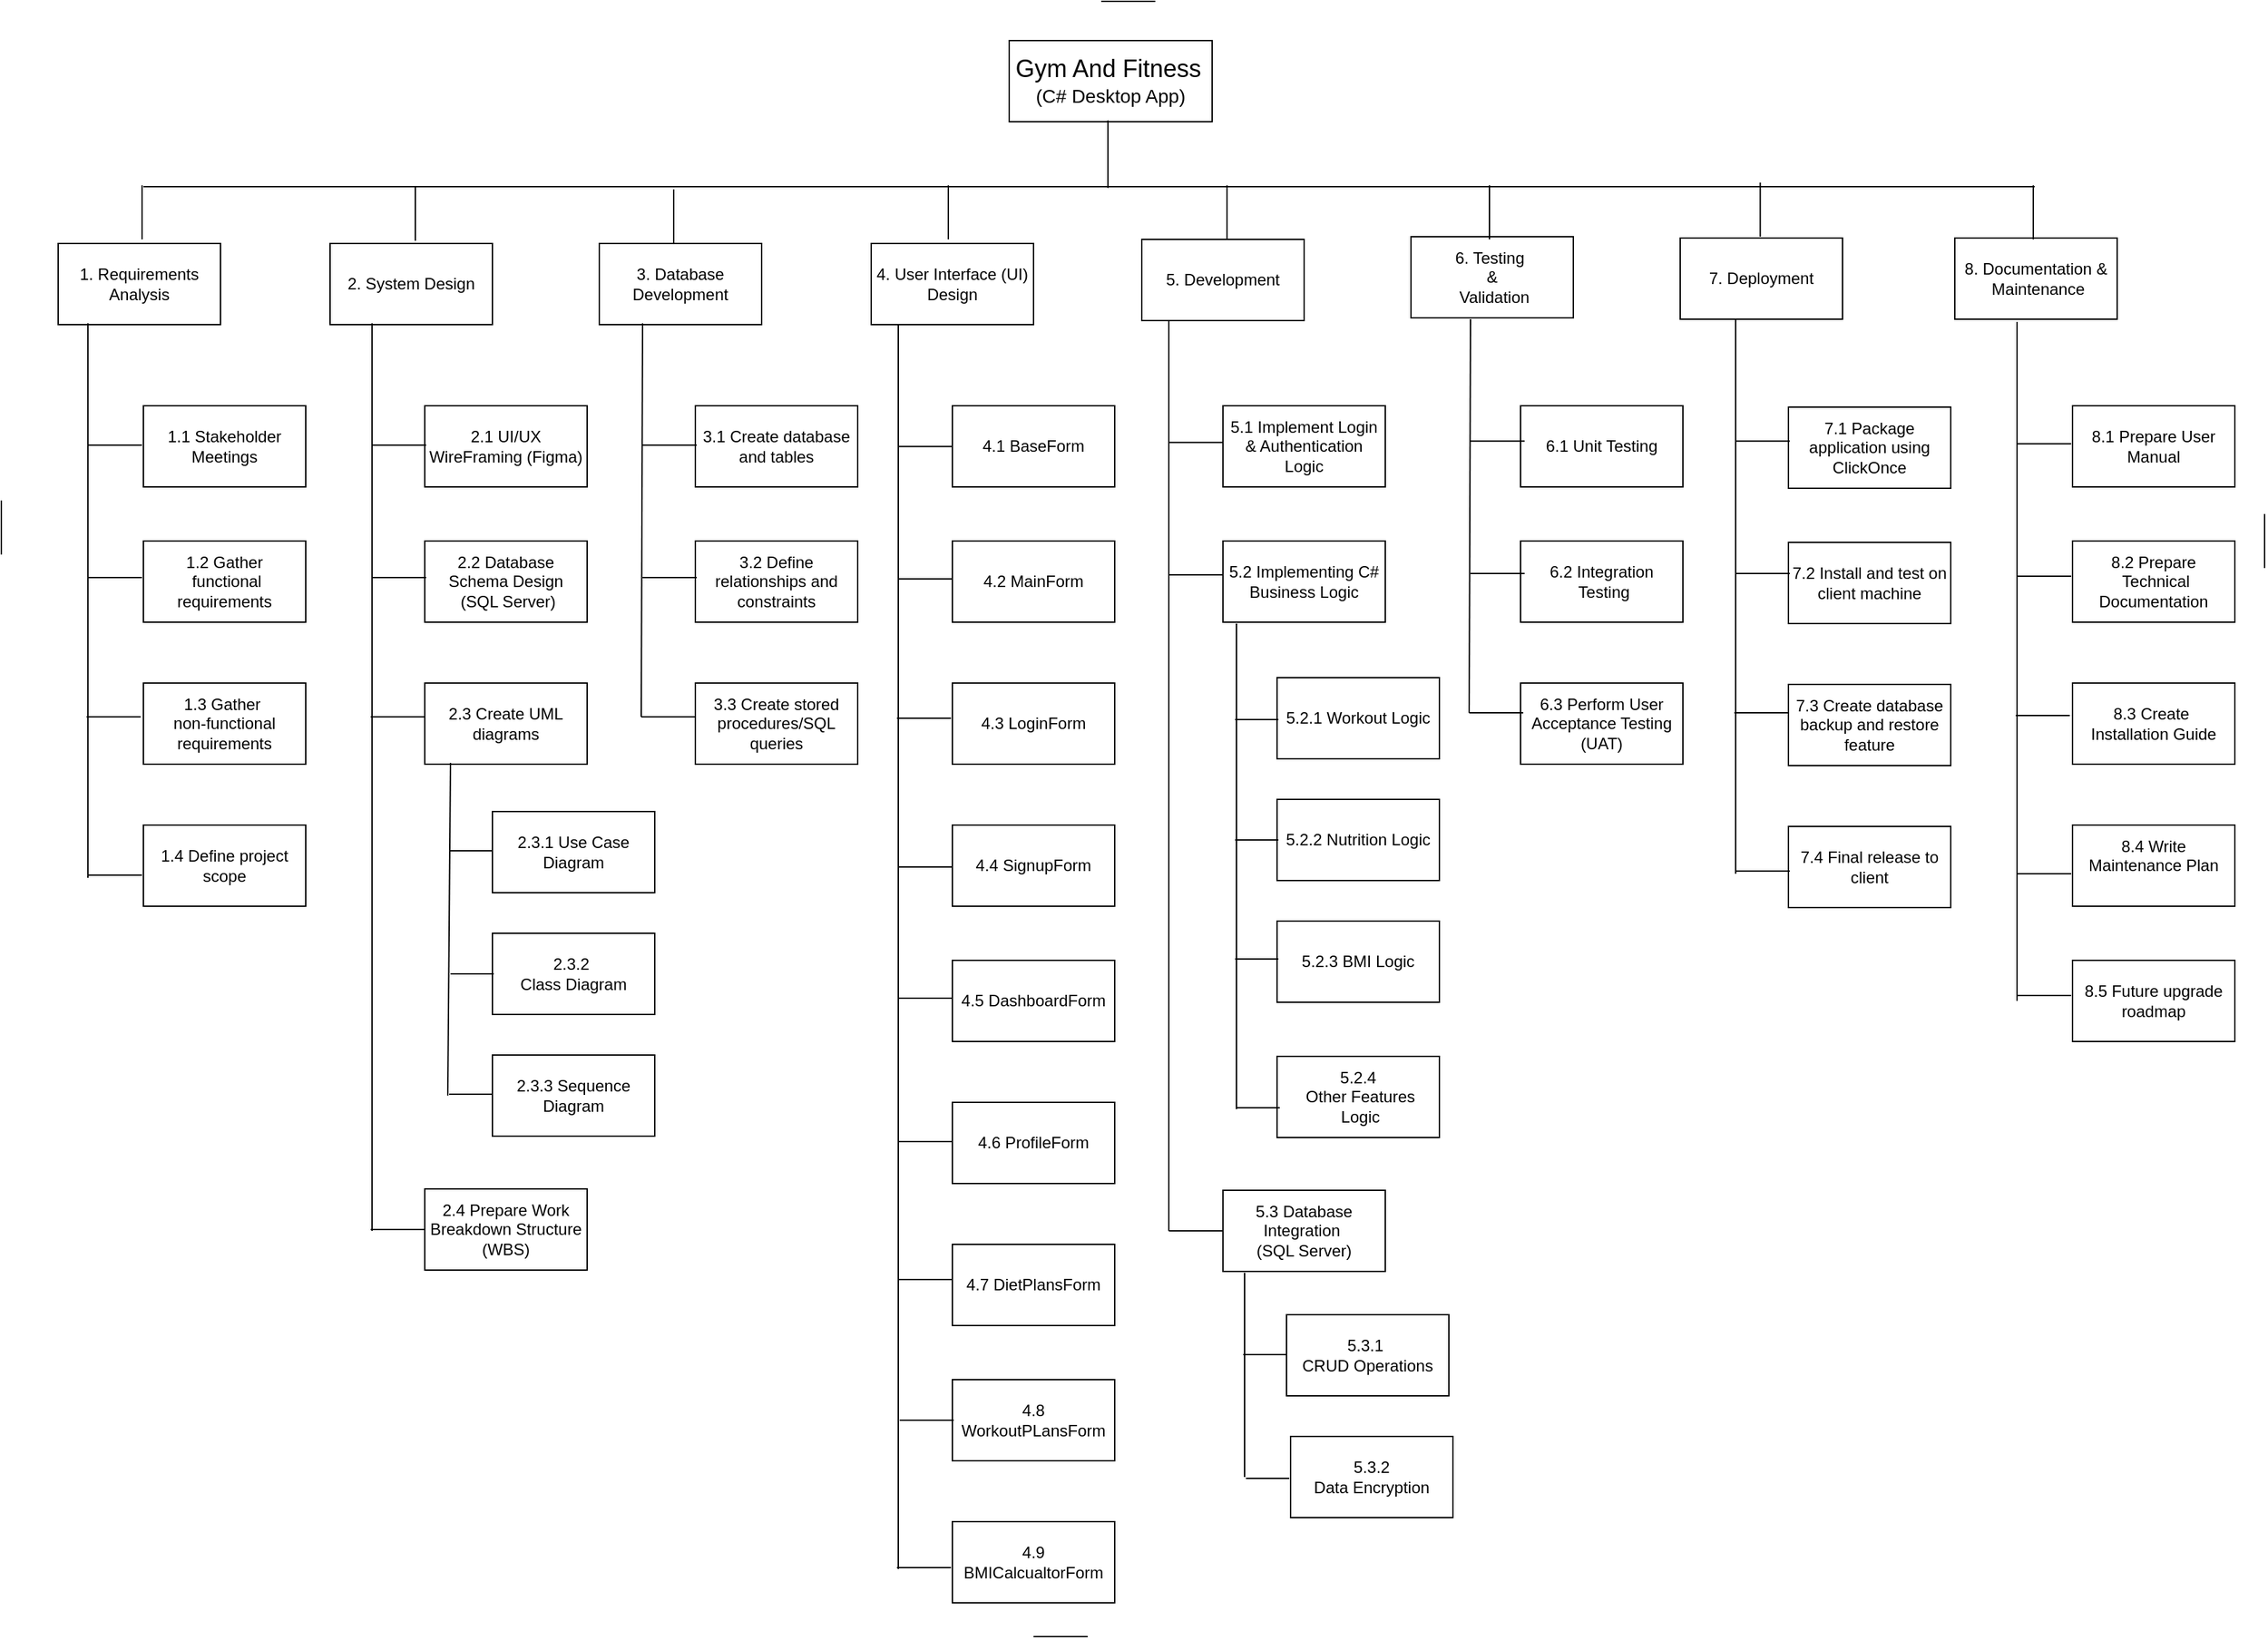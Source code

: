 <mxfile version="27.1.1">
  <diagram name="Page-1" id="LDK3BKoTHcgWF6v89rxy">
    <mxGraphModel dx="1891" dy="639" grid="1" gridSize="10" guides="1" tooltips="1" connect="1" arrows="1" fold="1" page="1" pageScale="1" pageWidth="827" pageHeight="1169" math="0" shadow="0">
      <root>
        <mxCell id="0" />
        <mxCell id="1" parent="0" />
        <mxCell id="8G37RJXWzMMszH3C8Ynp-1" value="&lt;font style=&quot;font-size: 18px;&quot;&gt;Gym And Fitness&lt;/font&gt;&amp;nbsp;&lt;div&gt;&lt;font style=&quot;font-size: 14px;&quot;&gt;(C# Desktop App)&lt;/font&gt;&lt;/div&gt;" style="rounded=0;whiteSpace=wrap;html=1;" vertex="1" parent="1">
          <mxGeometry x="502" y="50" width="150" height="60" as="geometry" />
        </mxCell>
        <mxCell id="8G37RJXWzMMszH3C8Ynp-2" value="1. Requirements Analysis" style="rounded=0;whiteSpace=wrap;html=1;" vertex="1" parent="1">
          <mxGeometry x="-201" y="200" width="120" height="60" as="geometry" />
        </mxCell>
        <mxCell id="8G37RJXWzMMszH3C8Ynp-3" value="2. System Design" style="rounded=0;whiteSpace=wrap;html=1;" vertex="1" parent="1">
          <mxGeometry y="200" width="120" height="60" as="geometry" />
        </mxCell>
        <mxCell id="8G37RJXWzMMszH3C8Ynp-4" value="4. User Interface (UI) Design" style="rounded=0;whiteSpace=wrap;html=1;" vertex="1" parent="1">
          <mxGeometry x="400" y="200" width="120" height="60" as="geometry" />
        </mxCell>
        <mxCell id="8G37RJXWzMMszH3C8Ynp-5" value="5. Development" style="rounded=0;whiteSpace=wrap;html=1;" vertex="1" parent="1">
          <mxGeometry x="600" y="197" width="120" height="60" as="geometry" />
        </mxCell>
        <mxCell id="8G37RJXWzMMszH3C8Ynp-6" value="3. Database Development" style="rounded=0;whiteSpace=wrap;html=1;" vertex="1" parent="1">
          <mxGeometry x="199" y="200" width="120" height="60" as="geometry" />
        </mxCell>
        <mxCell id="8G37RJXWzMMszH3C8Ynp-7" value="7. Deployment" style="rounded=0;whiteSpace=wrap;html=1;" vertex="1" parent="1">
          <mxGeometry x="998" y="196" width="120" height="60" as="geometry" />
        </mxCell>
        <mxCell id="8G37RJXWzMMszH3C8Ynp-8" value="8. Documentation&lt;span style=&quot;background-color: transparent; color: light-dark(rgb(0, 0, 0), rgb(255, 255, 255));&quot;&gt;&amp;nbsp;&amp;amp;&lt;/span&gt;&lt;div&gt;&amp;nbsp;Maintenance&lt;/div&gt;" style="rounded=0;whiteSpace=wrap;html=1;" vertex="1" parent="1">
          <mxGeometry x="1201" y="196" width="120" height="60" as="geometry" />
        </mxCell>
        <mxCell id="8G37RJXWzMMszH3C8Ynp-9" value="6. Testing&amp;nbsp;&lt;div&gt;&amp;amp;&lt;/div&gt;&lt;div&gt;&amp;nbsp;Validation&lt;/div&gt;" style="rounded=0;whiteSpace=wrap;html=1;" vertex="1" parent="1">
          <mxGeometry x="799" y="195" width="120" height="60" as="geometry" />
        </mxCell>
        <mxCell id="8G37RJXWzMMszH3C8Ynp-10" value="" style="endArrow=none;html=1;rounded=0;" edge="1" parent="1">
          <mxGeometry width="50" height="50" relative="1" as="geometry">
            <mxPoint x="-138" y="158" as="sourcePoint" />
            <mxPoint x="1260" y="158" as="targetPoint" />
          </mxGeometry>
        </mxCell>
        <mxCell id="8G37RJXWzMMszH3C8Ynp-12" value="" style="endArrow=none;html=1;rounded=0;entryX=0.5;entryY=1;entryDx=0;entryDy=0;" edge="1" parent="1">
          <mxGeometry width="50" height="50" relative="1" as="geometry">
            <mxPoint x="575" y="159" as="sourcePoint" />
            <mxPoint x="575" y="109" as="targetPoint" />
          </mxGeometry>
        </mxCell>
        <mxCell id="8G37RJXWzMMszH3C8Ynp-13" value="" style="endArrow=none;html=1;rounded=0;entryX=0.5;entryY=1;entryDx=0;entryDy=0;" edge="1" parent="1">
          <mxGeometry width="50" height="50" relative="1" as="geometry">
            <mxPoint x="-139" y="197" as="sourcePoint" />
            <mxPoint x="-139" y="157" as="targetPoint" />
          </mxGeometry>
        </mxCell>
        <mxCell id="8G37RJXWzMMszH3C8Ynp-14" value="" style="endArrow=none;html=1;rounded=0;entryX=0.5;entryY=1;entryDx=0;entryDy=0;" edge="1" parent="1">
          <mxGeometry width="50" height="50" relative="1" as="geometry">
            <mxPoint x="63" y="198" as="sourcePoint" />
            <mxPoint x="63" y="158" as="targetPoint" />
          </mxGeometry>
        </mxCell>
        <mxCell id="8G37RJXWzMMszH3C8Ynp-15" value="" style="endArrow=none;html=1;rounded=0;entryX=0.5;entryY=1;entryDx=0;entryDy=0;" edge="1" parent="1">
          <mxGeometry width="50" height="50" relative="1" as="geometry">
            <mxPoint x="254" y="200" as="sourcePoint" />
            <mxPoint x="254" y="160" as="targetPoint" />
          </mxGeometry>
        </mxCell>
        <mxCell id="8G37RJXWzMMszH3C8Ynp-16" value="" style="endArrow=none;html=1;rounded=0;entryX=0.5;entryY=1;entryDx=0;entryDy=0;" edge="1" parent="1">
          <mxGeometry width="50" height="50" relative="1" as="geometry">
            <mxPoint x="457" y="197" as="sourcePoint" />
            <mxPoint x="457" y="157" as="targetPoint" />
          </mxGeometry>
        </mxCell>
        <mxCell id="8G37RJXWzMMszH3C8Ynp-17" value="" style="endArrow=none;html=1;rounded=0;entryX=0.5;entryY=1;entryDx=0;entryDy=0;" edge="1" parent="1">
          <mxGeometry width="50" height="50" relative="1" as="geometry">
            <mxPoint x="1057.17" y="195" as="sourcePoint" />
            <mxPoint x="1057.17" y="155" as="targetPoint" />
          </mxGeometry>
        </mxCell>
        <mxCell id="8G37RJXWzMMszH3C8Ynp-18" value="" style="endArrow=none;html=1;rounded=0;entryX=0.5;entryY=1;entryDx=0;entryDy=0;" edge="1" parent="1">
          <mxGeometry width="50" height="50" relative="1" as="geometry">
            <mxPoint x="663" y="197" as="sourcePoint" />
            <mxPoint x="663" y="157" as="targetPoint" />
          </mxGeometry>
        </mxCell>
        <mxCell id="8G37RJXWzMMszH3C8Ynp-19" value="" style="endArrow=none;html=1;rounded=0;entryX=0.5;entryY=1;entryDx=0;entryDy=0;" edge="1" parent="1">
          <mxGeometry width="50" height="50" relative="1" as="geometry">
            <mxPoint x="857" y="197" as="sourcePoint" />
            <mxPoint x="857" y="157" as="targetPoint" />
          </mxGeometry>
        </mxCell>
        <mxCell id="8G37RJXWzMMszH3C8Ynp-20" value="&lt;div style=&quot;&quot;&gt;1.1 Stakeholder Meetings&lt;/div&gt;" style="rounded=0;whiteSpace=wrap;html=1;align=center;" vertex="1" parent="1">
          <mxGeometry x="-138" y="320" width="120" height="60" as="geometry" />
        </mxCell>
        <mxCell id="8G37RJXWzMMszH3C8Ynp-21" value="" style="endArrow=none;html=1;rounded=0;entryX=0.5;entryY=1;entryDx=0;entryDy=0;" edge="1" parent="1">
          <mxGeometry width="50" height="50" relative="1" as="geometry">
            <mxPoint x="1259" y="197" as="sourcePoint" />
            <mxPoint x="1259" y="157" as="targetPoint" />
          </mxGeometry>
        </mxCell>
        <mxCell id="8G37RJXWzMMszH3C8Ynp-22" value="1.2 Gather&lt;div&gt;&amp;nbsp;functional requirements&lt;/div&gt;" style="rounded=0;whiteSpace=wrap;html=1;" vertex="1" parent="1">
          <mxGeometry x="-138" y="420" width="120" height="60" as="geometry" />
        </mxCell>
        <mxCell id="8G37RJXWzMMszH3C8Ynp-23" value="1.3 Gather&amp;nbsp;&lt;div&gt;non-functional requirements&lt;/div&gt;" style="rounded=0;whiteSpace=wrap;html=1;" vertex="1" parent="1">
          <mxGeometry x="-138" y="525" width="120" height="60" as="geometry" />
        </mxCell>
        <mxCell id="8G37RJXWzMMszH3C8Ynp-24" value="1.4 Define project scope" style="rounded=0;whiteSpace=wrap;html=1;" vertex="1" parent="1">
          <mxGeometry x="-138" y="630" width="120" height="60" as="geometry" />
        </mxCell>
        <mxCell id="8G37RJXWzMMszH3C8Ynp-25" value="2.1 UI/UX WireFraming (Figma)" style="rounded=0;whiteSpace=wrap;html=1;" vertex="1" parent="1">
          <mxGeometry x="70" y="320" width="120" height="60" as="geometry" />
        </mxCell>
        <mxCell id="8G37RJXWzMMszH3C8Ynp-26" value="2.2 Database Schema Design&lt;div&gt;&amp;nbsp;(SQL Server)&lt;/div&gt;" style="rounded=0;whiteSpace=wrap;html=1;" vertex="1" parent="1">
          <mxGeometry x="70" y="420" width="120" height="60" as="geometry" />
        </mxCell>
        <mxCell id="8G37RJXWzMMszH3C8Ynp-27" value="2.3&amp;nbsp;Create UML diagrams" style="rounded=0;whiteSpace=wrap;html=1;" vertex="1" parent="1">
          <mxGeometry x="70" y="525" width="120" height="60" as="geometry" />
        </mxCell>
        <mxCell id="8G37RJXWzMMszH3C8Ynp-28" value="2.4 Prepare Work Breakdown Structure (WBS)" style="rounded=0;whiteSpace=wrap;html=1;" vertex="1" parent="1">
          <mxGeometry x="70" y="899" width="120" height="60" as="geometry" />
        </mxCell>
        <mxCell id="8G37RJXWzMMszH3C8Ynp-31" value="3.1 Create database and tables" style="rounded=0;whiteSpace=wrap;html=1;" vertex="1" parent="1">
          <mxGeometry x="270" y="320" width="120" height="60" as="geometry" />
        </mxCell>
        <mxCell id="8G37RJXWzMMszH3C8Ynp-32" value="3.2 Define relationships and constraints" style="rounded=0;whiteSpace=wrap;html=1;" vertex="1" parent="1">
          <mxGeometry x="270" y="420" width="120" height="60" as="geometry" />
        </mxCell>
        <mxCell id="8G37RJXWzMMszH3C8Ynp-33" value="3.3 Create stored procedures/SQL queries" style="rounded=0;whiteSpace=wrap;html=1;" vertex="1" parent="1">
          <mxGeometry x="270" y="525" width="120" height="60" as="geometry" />
        </mxCell>
        <mxCell id="8G37RJXWzMMszH3C8Ynp-35" value="4.1 BaseForm" style="rounded=0;whiteSpace=wrap;html=1;" vertex="1" parent="1">
          <mxGeometry x="460" y="320" width="120" height="60" as="geometry" />
        </mxCell>
        <mxCell id="8G37RJXWzMMszH3C8Ynp-36" value="4.2 MainForm" style="rounded=0;whiteSpace=wrap;html=1;" vertex="1" parent="1">
          <mxGeometry x="460" y="420" width="120" height="60" as="geometry" />
        </mxCell>
        <mxCell id="8G37RJXWzMMszH3C8Ynp-37" value="4.3 LoginForm" style="rounded=0;whiteSpace=wrap;html=1;" vertex="1" parent="1">
          <mxGeometry x="460" y="525" width="120" height="60" as="geometry" />
        </mxCell>
        <mxCell id="8G37RJXWzMMszH3C8Ynp-38" value="4.4 SignupForm" style="rounded=0;whiteSpace=wrap;html=1;" vertex="1" parent="1">
          <mxGeometry x="460" y="630" width="120" height="60" as="geometry" />
        </mxCell>
        <mxCell id="8G37RJXWzMMszH3C8Ynp-39" value="5.1 Implement Login &amp;amp; Authentication Logic" style="rounded=0;whiteSpace=wrap;html=1;" vertex="1" parent="1">
          <mxGeometry x="660" y="320" width="120" height="60" as="geometry" />
        </mxCell>
        <mxCell id="8G37RJXWzMMszH3C8Ynp-40" value="5.2 Implementing C# Business Logic" style="rounded=0;whiteSpace=wrap;html=1;" vertex="1" parent="1">
          <mxGeometry x="660" y="420" width="120" height="60" as="geometry" />
        </mxCell>
        <mxCell id="8G37RJXWzMMszH3C8Ynp-41" value="5.3 Database Integration&amp;nbsp;&lt;div&gt;(SQL Server)&lt;/div&gt;" style="rounded=0;whiteSpace=wrap;html=1;" vertex="1" parent="1">
          <mxGeometry x="660" y="900" width="120" height="60" as="geometry" />
        </mxCell>
        <mxCell id="8G37RJXWzMMszH3C8Ynp-42" value="5.3.1&amp;nbsp;&lt;div&gt;CRUD Operations&lt;/div&gt;" style="rounded=0;whiteSpace=wrap;html=1;" vertex="1" parent="1">
          <mxGeometry x="707" y="992" width="120" height="60" as="geometry" />
        </mxCell>
        <mxCell id="8G37RJXWzMMszH3C8Ynp-43" value="6.1 Unit Testing" style="rounded=0;whiteSpace=wrap;html=1;" vertex="1" parent="1">
          <mxGeometry x="880" y="320" width="120" height="60" as="geometry" />
        </mxCell>
        <mxCell id="8G37RJXWzMMszH3C8Ynp-44" value="6.2 Integration&lt;div&gt;&amp;nbsp;Testing&lt;/div&gt;" style="rounded=0;whiteSpace=wrap;html=1;" vertex="1" parent="1">
          <mxGeometry x="880" y="420" width="120" height="60" as="geometry" />
        </mxCell>
        <mxCell id="8G37RJXWzMMszH3C8Ynp-45" value="6.3 Perform User Acceptance Testing (UAT)" style="rounded=0;whiteSpace=wrap;html=1;" vertex="1" parent="1">
          <mxGeometry x="880" y="525" width="120" height="60" as="geometry" />
        </mxCell>
        <mxCell id="8G37RJXWzMMszH3C8Ynp-47" value="7.1 Package application using ClickOnce" style="rounded=0;whiteSpace=wrap;html=1;" vertex="1" parent="1">
          <mxGeometry x="1078" y="321" width="120" height="60" as="geometry" />
        </mxCell>
        <mxCell id="8G37RJXWzMMszH3C8Ynp-48" value="7.2 Install and test on client machine" style="rounded=0;whiteSpace=wrap;html=1;" vertex="1" parent="1">
          <mxGeometry x="1078" y="421" width="120" height="60" as="geometry" />
        </mxCell>
        <mxCell id="8G37RJXWzMMszH3C8Ynp-49" value="7.3 Create database backup and restore feature" style="rounded=0;whiteSpace=wrap;html=1;" vertex="1" parent="1">
          <mxGeometry x="1078" y="526" width="120" height="60" as="geometry" />
        </mxCell>
        <mxCell id="8G37RJXWzMMszH3C8Ynp-50" value="7.4 Final release to client" style="rounded=0;whiteSpace=wrap;html=1;" vertex="1" parent="1">
          <mxGeometry x="1078" y="631" width="120" height="60" as="geometry" />
        </mxCell>
        <mxCell id="8G37RJXWzMMszH3C8Ynp-51" value="8.1 Prepare User Manual" style="rounded=0;whiteSpace=wrap;html=1;" vertex="1" parent="1">
          <mxGeometry x="1288" y="320" width="120" height="60" as="geometry" />
        </mxCell>
        <mxCell id="8G37RJXWzMMszH3C8Ynp-52" value="&lt;br&gt;8.2 Prepare&lt;div&gt;&amp;nbsp;Technical Documentation&lt;br&gt;&lt;br&gt;&lt;/div&gt;" style="rounded=0;whiteSpace=wrap;html=1;" vertex="1" parent="1">
          <mxGeometry x="1288" y="420" width="120" height="60" as="geometry" />
        </mxCell>
        <mxCell id="8G37RJXWzMMszH3C8Ynp-53" value="8.3 Create&amp;nbsp;&lt;div&gt;Installation Guide&lt;/div&gt;" style="rounded=0;whiteSpace=wrap;html=1;" vertex="1" parent="1">
          <mxGeometry x="1288" y="525" width="120" height="60" as="geometry" />
        </mxCell>
        <mxCell id="8G37RJXWzMMszH3C8Ynp-54" value="&#xa;8.4 Write Maintenance Plan&#xa;&#xa;" style="rounded=0;whiteSpace=wrap;html=1;" vertex="1" parent="1">
          <mxGeometry x="1288" y="630" width="120" height="60" as="geometry" />
        </mxCell>
        <mxCell id="8G37RJXWzMMszH3C8Ynp-58" value="4.5 DashboardForm" style="rounded=0;whiteSpace=wrap;html=1;" vertex="1" parent="1">
          <mxGeometry x="460" y="730" width="120" height="60" as="geometry" />
        </mxCell>
        <mxCell id="8G37RJXWzMMszH3C8Ynp-59" value="4.6 ProfileForm" style="rounded=0;whiteSpace=wrap;html=1;" vertex="1" parent="1">
          <mxGeometry x="460" y="835" width="120" height="60" as="geometry" />
        </mxCell>
        <mxCell id="8G37RJXWzMMszH3C8Ynp-60" value="4.7 DietPlansForm" style="rounded=0;whiteSpace=wrap;html=1;" vertex="1" parent="1">
          <mxGeometry x="460" y="940" width="120" height="60" as="geometry" />
        </mxCell>
        <mxCell id="8G37RJXWzMMszH3C8Ynp-61" value="4.8 WorkoutPLansForm" style="rounded=0;whiteSpace=wrap;html=1;" vertex="1" parent="1">
          <mxGeometry x="460" y="1040" width="120" height="60" as="geometry" />
        </mxCell>
        <mxCell id="8G37RJXWzMMszH3C8Ynp-62" value="4.9 BMICalcualtorForm" style="rounded=0;whiteSpace=wrap;html=1;" vertex="1" parent="1">
          <mxGeometry x="460" y="1145" width="120" height="60" as="geometry" />
        </mxCell>
        <mxCell id="8G37RJXWzMMszH3C8Ynp-65" value="8.5 Future upgrade roadmap" style="rounded=0;whiteSpace=wrap;html=1;" vertex="1" parent="1">
          <mxGeometry x="1288" y="730" width="120" height="60" as="geometry" />
        </mxCell>
        <mxCell id="8G37RJXWzMMszH3C8Ynp-66" value="2.3.1 Use Case Diagram" style="rounded=0;whiteSpace=wrap;html=1;" vertex="1" parent="1">
          <mxGeometry x="120" y="620" width="120" height="60" as="geometry" />
        </mxCell>
        <mxCell id="8G37RJXWzMMszH3C8Ynp-67" value="2.3.2&amp;nbsp;&lt;div&gt;Class Diagram&lt;/div&gt;" style="rounded=0;whiteSpace=wrap;html=1;" vertex="1" parent="1">
          <mxGeometry x="120" y="710" width="120" height="60" as="geometry" />
        </mxCell>
        <mxCell id="8G37RJXWzMMszH3C8Ynp-68" value="2.3.3&amp;nbsp;Sequence Diagram" style="rounded=0;whiteSpace=wrap;html=1;" vertex="1" parent="1">
          <mxGeometry x="120" y="800" width="120" height="60" as="geometry" />
        </mxCell>
        <mxCell id="8G37RJXWzMMszH3C8Ynp-69" value="5.2.1 Workout Logic" style="rounded=0;whiteSpace=wrap;html=1;" vertex="1" parent="1">
          <mxGeometry x="700" y="521" width="120" height="60" as="geometry" />
        </mxCell>
        <mxCell id="8G37RJXWzMMszH3C8Ynp-70" value="5.2.2 Nutrition Logic" style="rounded=0;whiteSpace=wrap;html=1;" vertex="1" parent="1">
          <mxGeometry x="700" y="611" width="120" height="60" as="geometry" />
        </mxCell>
        <mxCell id="8G37RJXWzMMszH3C8Ynp-71" value="5.2.3 BMI Logic" style="rounded=0;whiteSpace=wrap;html=1;" vertex="1" parent="1">
          <mxGeometry x="700" y="701" width="120" height="60" as="geometry" />
        </mxCell>
        <mxCell id="8G37RJXWzMMszH3C8Ynp-72" value="5.2.4&lt;div&gt;&amp;nbsp;Other Features&lt;/div&gt;&lt;div&gt;&amp;nbsp;Logic&lt;/div&gt;" style="rounded=0;whiteSpace=wrap;html=1;" vertex="1" parent="1">
          <mxGeometry x="700" y="801" width="120" height="60" as="geometry" />
        </mxCell>
        <mxCell id="8G37RJXWzMMszH3C8Ynp-73" value="5.3.2&lt;div&gt;Data Encryption&lt;/div&gt;" style="rounded=0;whiteSpace=wrap;html=1;" vertex="1" parent="1">
          <mxGeometry x="710" y="1082" width="120" height="60" as="geometry" />
        </mxCell>
        <mxCell id="8G37RJXWzMMszH3C8Ynp-74" value="" style="endArrow=none;html=1;rounded=0;" edge="1" parent="1">
          <mxGeometry width="50" height="50" relative="1" as="geometry">
            <mxPoint x="-179" y="669" as="sourcePoint" />
            <mxPoint x="-179" y="259" as="targetPoint" />
          </mxGeometry>
        </mxCell>
        <mxCell id="8G37RJXWzMMszH3C8Ynp-75" value="" style="endArrow=none;html=1;rounded=0;" edge="1" parent="1">
          <mxGeometry width="50" height="50" relative="1" as="geometry">
            <mxPoint x="-179" y="349.17" as="sourcePoint" />
            <mxPoint x="-139" y="349.17" as="targetPoint" />
          </mxGeometry>
        </mxCell>
        <mxCell id="8G37RJXWzMMszH3C8Ynp-76" value="" style="endArrow=none;html=1;rounded=0;" edge="1" parent="1">
          <mxGeometry width="50" height="50" relative="1" as="geometry">
            <mxPoint x="-179" y="447" as="sourcePoint" />
            <mxPoint x="-139" y="447" as="targetPoint" />
          </mxGeometry>
        </mxCell>
        <mxCell id="8G37RJXWzMMszH3C8Ynp-77" value="" style="endArrow=none;html=1;rounded=0;" edge="1" parent="1">
          <mxGeometry width="50" height="50" relative="1" as="geometry">
            <mxPoint x="-180" y="550" as="sourcePoint" />
            <mxPoint x="-140" y="550" as="targetPoint" />
          </mxGeometry>
        </mxCell>
        <mxCell id="8G37RJXWzMMszH3C8Ynp-78" value="" style="endArrow=none;html=1;rounded=0;" edge="1" parent="1">
          <mxGeometry width="50" height="50" relative="1" as="geometry">
            <mxPoint x="-179" y="667" as="sourcePoint" />
            <mxPoint x="-139" y="667" as="targetPoint" />
          </mxGeometry>
        </mxCell>
        <mxCell id="8G37RJXWzMMszH3C8Ynp-85" value="" style="endArrow=none;html=1;rounded=0;" edge="1" parent="1">
          <mxGeometry width="50" height="50" relative="1" as="geometry">
            <mxPoint x="31" y="930" as="sourcePoint" />
            <mxPoint x="31" y="259" as="targetPoint" />
          </mxGeometry>
        </mxCell>
        <mxCell id="8G37RJXWzMMszH3C8Ynp-86" value="" style="endArrow=none;html=1;rounded=0;" edge="1" parent="1">
          <mxGeometry width="50" height="50" relative="1" as="geometry">
            <mxPoint x="31" y="349.17" as="sourcePoint" />
            <mxPoint x="71" y="349.17" as="targetPoint" />
          </mxGeometry>
        </mxCell>
        <mxCell id="8G37RJXWzMMszH3C8Ynp-87" value="" style="endArrow=none;html=1;rounded=0;" edge="1" parent="1">
          <mxGeometry width="50" height="50" relative="1" as="geometry">
            <mxPoint x="31" y="447" as="sourcePoint" />
            <mxPoint x="71" y="447" as="targetPoint" />
          </mxGeometry>
        </mxCell>
        <mxCell id="8G37RJXWzMMszH3C8Ynp-88" value="" style="endArrow=none;html=1;rounded=0;" edge="1" parent="1">
          <mxGeometry width="50" height="50" relative="1" as="geometry">
            <mxPoint x="30" y="550" as="sourcePoint" />
            <mxPoint x="70" y="550" as="targetPoint" />
          </mxGeometry>
        </mxCell>
        <mxCell id="8G37RJXWzMMszH3C8Ynp-90" value="" style="endArrow=none;html=1;rounded=0;" edge="1" parent="1">
          <mxGeometry width="50" height="50" relative="1" as="geometry">
            <mxPoint x="1039" y="666" as="sourcePoint" />
            <mxPoint x="1039" y="256" as="targetPoint" />
          </mxGeometry>
        </mxCell>
        <mxCell id="8G37RJXWzMMszH3C8Ynp-91" value="" style="endArrow=none;html=1;rounded=0;" edge="1" parent="1">
          <mxGeometry width="50" height="50" relative="1" as="geometry">
            <mxPoint x="1039" y="346.17" as="sourcePoint" />
            <mxPoint x="1079" y="346.17" as="targetPoint" />
          </mxGeometry>
        </mxCell>
        <mxCell id="8G37RJXWzMMszH3C8Ynp-92" value="" style="endArrow=none;html=1;rounded=0;" edge="1" parent="1">
          <mxGeometry width="50" height="50" relative="1" as="geometry">
            <mxPoint x="1039" y="444" as="sourcePoint" />
            <mxPoint x="1079" y="444" as="targetPoint" />
          </mxGeometry>
        </mxCell>
        <mxCell id="8G37RJXWzMMszH3C8Ynp-93" value="" style="endArrow=none;html=1;rounded=0;" edge="1" parent="1">
          <mxGeometry width="50" height="50" relative="1" as="geometry">
            <mxPoint x="1038" y="547" as="sourcePoint" />
            <mxPoint x="1078" y="547" as="targetPoint" />
          </mxGeometry>
        </mxCell>
        <mxCell id="8G37RJXWzMMszH3C8Ynp-94" value="" style="endArrow=none;html=1;rounded=0;" edge="1" parent="1">
          <mxGeometry width="50" height="50" relative="1" as="geometry">
            <mxPoint x="1039" y="664" as="sourcePoint" />
            <mxPoint x="1079" y="664" as="targetPoint" />
          </mxGeometry>
        </mxCell>
        <mxCell id="8G37RJXWzMMszH3C8Ynp-95" value="" style="endArrow=none;html=1;rounded=0;" edge="1" parent="1">
          <mxGeometry width="50" height="50" relative="1" as="geometry">
            <mxPoint x="1247" y="760" as="sourcePoint" />
            <mxPoint x="1247" y="258" as="targetPoint" />
          </mxGeometry>
        </mxCell>
        <mxCell id="8G37RJXWzMMszH3C8Ynp-96" value="" style="endArrow=none;html=1;rounded=0;" edge="1" parent="1">
          <mxGeometry width="50" height="50" relative="1" as="geometry">
            <mxPoint x="1247" y="348.17" as="sourcePoint" />
            <mxPoint x="1287" y="348.17" as="targetPoint" />
          </mxGeometry>
        </mxCell>
        <mxCell id="8G37RJXWzMMszH3C8Ynp-97" value="" style="endArrow=none;html=1;rounded=0;" edge="1" parent="1">
          <mxGeometry width="50" height="50" relative="1" as="geometry">
            <mxPoint x="1247" y="446" as="sourcePoint" />
            <mxPoint x="1287" y="446" as="targetPoint" />
          </mxGeometry>
        </mxCell>
        <mxCell id="8G37RJXWzMMszH3C8Ynp-98" value="" style="endArrow=none;html=1;rounded=0;" edge="1" parent="1">
          <mxGeometry width="50" height="50" relative="1" as="geometry">
            <mxPoint x="1246" y="549" as="sourcePoint" />
            <mxPoint x="1286" y="549" as="targetPoint" />
          </mxGeometry>
        </mxCell>
        <mxCell id="8G37RJXWzMMszH3C8Ynp-99" value="" style="endArrow=none;html=1;rounded=0;" edge="1" parent="1">
          <mxGeometry width="50" height="50" relative="1" as="geometry">
            <mxPoint x="1247" y="666" as="sourcePoint" />
            <mxPoint x="1287" y="666" as="targetPoint" />
          </mxGeometry>
        </mxCell>
        <mxCell id="8G37RJXWzMMszH3C8Ynp-101" value="" style="endArrow=none;html=1;rounded=0;" edge="1" parent="1">
          <mxGeometry width="50" height="50" relative="1" as="geometry">
            <mxPoint x="1247" y="756" as="sourcePoint" />
            <mxPoint x="1287" y="756" as="targetPoint" />
          </mxGeometry>
        </mxCell>
        <mxCell id="8G37RJXWzMMszH3C8Ynp-103" value="" style="endArrow=none;html=1;rounded=0;" edge="1" parent="1">
          <mxGeometry width="50" height="50" relative="1" as="geometry">
            <mxPoint x="842" y="547" as="sourcePoint" />
            <mxPoint x="843" y="256" as="targetPoint" />
          </mxGeometry>
        </mxCell>
        <mxCell id="8G37RJXWzMMszH3C8Ynp-104" value="" style="endArrow=none;html=1;rounded=0;" edge="1" parent="1">
          <mxGeometry width="50" height="50" relative="1" as="geometry">
            <mxPoint x="843" y="346.17" as="sourcePoint" />
            <mxPoint x="883" y="346.17" as="targetPoint" />
          </mxGeometry>
        </mxCell>
        <mxCell id="8G37RJXWzMMszH3C8Ynp-105" value="" style="endArrow=none;html=1;rounded=0;" edge="1" parent="1">
          <mxGeometry width="50" height="50" relative="1" as="geometry">
            <mxPoint x="843" y="444" as="sourcePoint" />
            <mxPoint x="883" y="444" as="targetPoint" />
          </mxGeometry>
        </mxCell>
        <mxCell id="8G37RJXWzMMszH3C8Ynp-106" value="" style="endArrow=none;html=1;rounded=0;" edge="1" parent="1">
          <mxGeometry width="50" height="50" relative="1" as="geometry">
            <mxPoint x="842" y="547" as="sourcePoint" />
            <mxPoint x="882" y="547" as="targetPoint" />
          </mxGeometry>
        </mxCell>
        <mxCell id="8G37RJXWzMMszH3C8Ynp-112" value="" style="endArrow=none;html=1;rounded=0;" edge="1" parent="1">
          <mxGeometry width="50" height="50" relative="1" as="geometry">
            <mxPoint x="670" y="840" as="sourcePoint" />
            <mxPoint x="670" y="481" as="targetPoint" />
          </mxGeometry>
        </mxCell>
        <mxCell id="8G37RJXWzMMszH3C8Ynp-113" value="" style="endArrow=none;html=1;rounded=0;" edge="1" parent="1">
          <mxGeometry width="50" height="50" relative="1" as="geometry">
            <mxPoint x="670" y="839" as="sourcePoint" />
            <mxPoint x="702" y="839" as="targetPoint" />
          </mxGeometry>
        </mxCell>
        <mxCell id="8G37RJXWzMMszH3C8Ynp-114" value="" style="endArrow=none;html=1;rounded=0;" edge="1" parent="1">
          <mxGeometry width="50" height="50" relative="1" as="geometry">
            <mxPoint x="669" y="729" as="sourcePoint" />
            <mxPoint x="701" y="729" as="targetPoint" />
          </mxGeometry>
        </mxCell>
        <mxCell id="8G37RJXWzMMszH3C8Ynp-115" value="" style="endArrow=none;html=1;rounded=0;" edge="1" parent="1">
          <mxGeometry width="50" height="50" relative="1" as="geometry">
            <mxPoint x="669" y="641" as="sourcePoint" />
            <mxPoint x="701" y="641" as="targetPoint" />
          </mxGeometry>
        </mxCell>
        <mxCell id="8G37RJXWzMMszH3C8Ynp-117" value="" style="endArrow=none;html=1;rounded=0;" edge="1" parent="1">
          <mxGeometry width="50" height="50" relative="1" as="geometry">
            <mxPoint x="669" y="552" as="sourcePoint" />
            <mxPoint x="701" y="552" as="targetPoint" />
          </mxGeometry>
        </mxCell>
        <mxCell id="8G37RJXWzMMszH3C8Ynp-118" value="" style="endArrow=none;html=1;rounded=0;" edge="1" parent="1">
          <mxGeometry width="50" height="50" relative="1" as="geometry">
            <mxPoint x="87" y="830" as="sourcePoint" />
            <mxPoint x="89" y="584" as="targetPoint" />
          </mxGeometry>
        </mxCell>
        <mxCell id="8G37RJXWzMMszH3C8Ynp-119" value="" style="endArrow=none;html=1;rounded=0;" edge="1" parent="1">
          <mxGeometry width="50" height="50" relative="1" as="geometry">
            <mxPoint x="30" y="929" as="sourcePoint" />
            <mxPoint x="70" y="929" as="targetPoint" />
          </mxGeometry>
        </mxCell>
        <mxCell id="8G37RJXWzMMszH3C8Ynp-120" value="" style="endArrow=none;html=1;rounded=0;" edge="1" parent="1">
          <mxGeometry width="50" height="50" relative="1" as="geometry">
            <mxPoint x="88" y="649" as="sourcePoint" />
            <mxPoint x="120" y="649" as="targetPoint" />
          </mxGeometry>
        </mxCell>
        <mxCell id="8G37RJXWzMMszH3C8Ynp-121" value="" style="endArrow=none;html=1;rounded=0;" edge="1" parent="1">
          <mxGeometry width="50" height="50" relative="1" as="geometry">
            <mxPoint x="89" y="740" as="sourcePoint" />
            <mxPoint x="121" y="740" as="targetPoint" />
          </mxGeometry>
        </mxCell>
        <mxCell id="8G37RJXWzMMszH3C8Ynp-122" value="" style="endArrow=none;html=1;rounded=0;" edge="1" parent="1">
          <mxGeometry width="50" height="50" relative="1" as="geometry">
            <mxPoint x="88" y="829" as="sourcePoint" />
            <mxPoint x="120" y="829" as="targetPoint" />
          </mxGeometry>
        </mxCell>
        <mxCell id="8G37RJXWzMMszH3C8Ynp-125" value="" style="endArrow=none;html=1;rounded=0;" edge="1" parent="1">
          <mxGeometry width="50" height="50" relative="1" as="geometry">
            <mxPoint x="230" y="550" as="sourcePoint" />
            <mxPoint x="231" y="259" as="targetPoint" />
          </mxGeometry>
        </mxCell>
        <mxCell id="8G37RJXWzMMszH3C8Ynp-126" value="" style="endArrow=none;html=1;rounded=0;" edge="1" parent="1">
          <mxGeometry width="50" height="50" relative="1" as="geometry">
            <mxPoint x="231" y="349.17" as="sourcePoint" />
            <mxPoint x="271" y="349.17" as="targetPoint" />
          </mxGeometry>
        </mxCell>
        <mxCell id="8G37RJXWzMMszH3C8Ynp-127" value="" style="endArrow=none;html=1;rounded=0;" edge="1" parent="1">
          <mxGeometry width="50" height="50" relative="1" as="geometry">
            <mxPoint x="231" y="447" as="sourcePoint" />
            <mxPoint x="271" y="447" as="targetPoint" />
          </mxGeometry>
        </mxCell>
        <mxCell id="8G37RJXWzMMszH3C8Ynp-128" value="" style="endArrow=none;html=1;rounded=0;" edge="1" parent="1">
          <mxGeometry width="50" height="50" relative="1" as="geometry">
            <mxPoint x="230" y="550" as="sourcePoint" />
            <mxPoint x="270" y="550" as="targetPoint" />
          </mxGeometry>
        </mxCell>
        <mxCell id="8G37RJXWzMMszH3C8Ynp-129" value="" style="endArrow=none;html=1;rounded=0;" edge="1" parent="1">
          <mxGeometry width="50" height="50" relative="1" as="geometry">
            <mxPoint x="420" y="1180" as="sourcePoint" />
            <mxPoint x="420" y="260" as="targetPoint" />
          </mxGeometry>
        </mxCell>
        <mxCell id="8G37RJXWzMMszH3C8Ynp-130" value="" style="endArrow=none;html=1;rounded=0;" edge="1" parent="1">
          <mxGeometry width="50" height="50" relative="1" as="geometry">
            <mxPoint x="420" y="350.17" as="sourcePoint" />
            <mxPoint x="460" y="350.17" as="targetPoint" />
          </mxGeometry>
        </mxCell>
        <mxCell id="8G37RJXWzMMszH3C8Ynp-131" value="" style="endArrow=none;html=1;rounded=0;" edge="1" parent="1">
          <mxGeometry width="50" height="50" relative="1" as="geometry">
            <mxPoint x="420" y="448" as="sourcePoint" />
            <mxPoint x="460" y="448" as="targetPoint" />
          </mxGeometry>
        </mxCell>
        <mxCell id="8G37RJXWzMMszH3C8Ynp-132" value="" style="endArrow=none;html=1;rounded=0;" edge="1" parent="1">
          <mxGeometry width="50" height="50" relative="1" as="geometry">
            <mxPoint x="419" y="551" as="sourcePoint" />
            <mxPoint x="459" y="551" as="targetPoint" />
          </mxGeometry>
        </mxCell>
        <mxCell id="8G37RJXWzMMszH3C8Ynp-133" value="" style="endArrow=none;html=1;rounded=0;" edge="1" parent="1">
          <mxGeometry width="50" height="50" relative="1" as="geometry">
            <mxPoint x="420" y="661" as="sourcePoint" />
            <mxPoint x="460" y="661" as="targetPoint" />
          </mxGeometry>
        </mxCell>
        <mxCell id="8G37RJXWzMMszH3C8Ynp-134" value="" style="endArrow=none;html=1;rounded=0;" edge="1" parent="1">
          <mxGeometry width="50" height="50" relative="1" as="geometry">
            <mxPoint x="420" y="758" as="sourcePoint" />
            <mxPoint x="460" y="758" as="targetPoint" />
          </mxGeometry>
        </mxCell>
        <mxCell id="8G37RJXWzMMszH3C8Ynp-135" value="" style="endArrow=none;html=1;rounded=0;" edge="1" parent="1">
          <mxGeometry width="50" height="50" relative="1" as="geometry">
            <mxPoint x="420" y="864" as="sourcePoint" />
            <mxPoint x="460" y="864" as="targetPoint" />
          </mxGeometry>
        </mxCell>
        <mxCell id="8G37RJXWzMMszH3C8Ynp-136" value="" style="endArrow=none;html=1;rounded=0;" edge="1" parent="1">
          <mxGeometry width="50" height="50" relative="1" as="geometry">
            <mxPoint x="420" y="966" as="sourcePoint" />
            <mxPoint x="460" y="966" as="targetPoint" />
          </mxGeometry>
        </mxCell>
        <mxCell id="8G37RJXWzMMszH3C8Ynp-137" value="" style="endArrow=none;html=1;rounded=0;" edge="1" parent="1">
          <mxGeometry width="50" height="50" relative="1" as="geometry">
            <mxPoint x="421" y="1070" as="sourcePoint" />
            <mxPoint x="461" y="1070" as="targetPoint" />
          </mxGeometry>
        </mxCell>
        <mxCell id="8G37RJXWzMMszH3C8Ynp-138" value="" style="endArrow=none;html=1;rounded=0;" edge="1" parent="1">
          <mxGeometry width="50" height="50" relative="1" as="geometry">
            <mxPoint x="419" y="1179" as="sourcePoint" />
            <mxPoint x="459" y="1179" as="targetPoint" />
          </mxGeometry>
        </mxCell>
        <mxCell id="8G37RJXWzMMszH3C8Ynp-139" value="" style="endArrow=none;html=1;rounded=0;" edge="1" parent="1">
          <mxGeometry width="50" height="50" relative="1" as="geometry">
            <mxPoint x="620" y="930" as="sourcePoint" />
            <mxPoint x="620" y="257" as="targetPoint" />
          </mxGeometry>
        </mxCell>
        <mxCell id="8G37RJXWzMMszH3C8Ynp-140" value="" style="endArrow=none;html=1;rounded=0;" edge="1" parent="1">
          <mxGeometry width="50" height="50" relative="1" as="geometry">
            <mxPoint x="620" y="347.17" as="sourcePoint" />
            <mxPoint x="660" y="347.17" as="targetPoint" />
          </mxGeometry>
        </mxCell>
        <mxCell id="8G37RJXWzMMszH3C8Ynp-141" value="" style="endArrow=none;html=1;rounded=0;" edge="1" parent="1">
          <mxGeometry width="50" height="50" relative="1" as="geometry">
            <mxPoint x="620" y="445" as="sourcePoint" />
            <mxPoint x="660" y="445" as="targetPoint" />
          </mxGeometry>
        </mxCell>
        <mxCell id="8G37RJXWzMMszH3C8Ynp-142" value="" style="endArrow=none;html=1;rounded=0;" edge="1" parent="1">
          <mxGeometry width="50" height="50" relative="1" as="geometry">
            <mxPoint x="620" y="930" as="sourcePoint" />
            <mxPoint x="660" y="930" as="targetPoint" />
          </mxGeometry>
        </mxCell>
        <mxCell id="8G37RJXWzMMszH3C8Ynp-144" value="" style="endArrow=none;html=1;rounded=0;" edge="1" parent="1">
          <mxGeometry width="50" height="50" relative="1" as="geometry">
            <mxPoint x="676" y="1112" as="sourcePoint" />
            <mxPoint x="676" y="961" as="targetPoint" />
          </mxGeometry>
        </mxCell>
        <mxCell id="8G37RJXWzMMszH3C8Ynp-145" value="" style="endArrow=none;html=1;rounded=0;" edge="1" parent="1">
          <mxGeometry width="50" height="50" relative="1" as="geometry">
            <mxPoint x="677" y="1113" as="sourcePoint" />
            <mxPoint x="709" y="1113" as="targetPoint" />
          </mxGeometry>
        </mxCell>
        <mxCell id="8G37RJXWzMMszH3C8Ynp-146" value="" style="endArrow=none;html=1;rounded=0;" edge="1" parent="1">
          <mxGeometry width="50" height="50" relative="1" as="geometry">
            <mxPoint x="675" y="1021.5" as="sourcePoint" />
            <mxPoint x="707" y="1021.5" as="targetPoint" />
          </mxGeometry>
        </mxCell>
        <mxCell id="8G37RJXWzMMszH3C8Ynp-147" value="" style="endArrow=none;html=1;rounded=0;entryX=0.5;entryY=1;entryDx=0;entryDy=0;" edge="1" parent="1">
          <mxGeometry width="50" height="50" relative="1" as="geometry">
            <mxPoint x="-243" y="430" as="sourcePoint" />
            <mxPoint x="-243" y="390" as="targetPoint" />
          </mxGeometry>
        </mxCell>
        <mxCell id="8G37RJXWzMMszH3C8Ynp-148" value="" style="endArrow=none;html=1;rounded=0;entryX=0.5;entryY=1;entryDx=0;entryDy=0;" edge="1" parent="1">
          <mxGeometry width="50" height="50" relative="1" as="geometry">
            <mxPoint x="1430" y="440" as="sourcePoint" />
            <mxPoint x="1430" y="400" as="targetPoint" />
          </mxGeometry>
        </mxCell>
        <mxCell id="8G37RJXWzMMszH3C8Ynp-149" value="" style="endArrow=none;html=1;rounded=0;" edge="1" parent="1">
          <mxGeometry width="50" height="50" relative="1" as="geometry">
            <mxPoint x="570" y="21" as="sourcePoint" />
            <mxPoint x="610" y="21" as="targetPoint" />
          </mxGeometry>
        </mxCell>
        <mxCell id="8G37RJXWzMMszH3C8Ynp-150" value="" style="endArrow=none;html=1;rounded=0;" edge="1" parent="1">
          <mxGeometry width="50" height="50" relative="1" as="geometry">
            <mxPoint x="520" y="1230" as="sourcePoint" />
            <mxPoint x="560" y="1230" as="targetPoint" />
          </mxGeometry>
        </mxCell>
      </root>
    </mxGraphModel>
  </diagram>
</mxfile>
